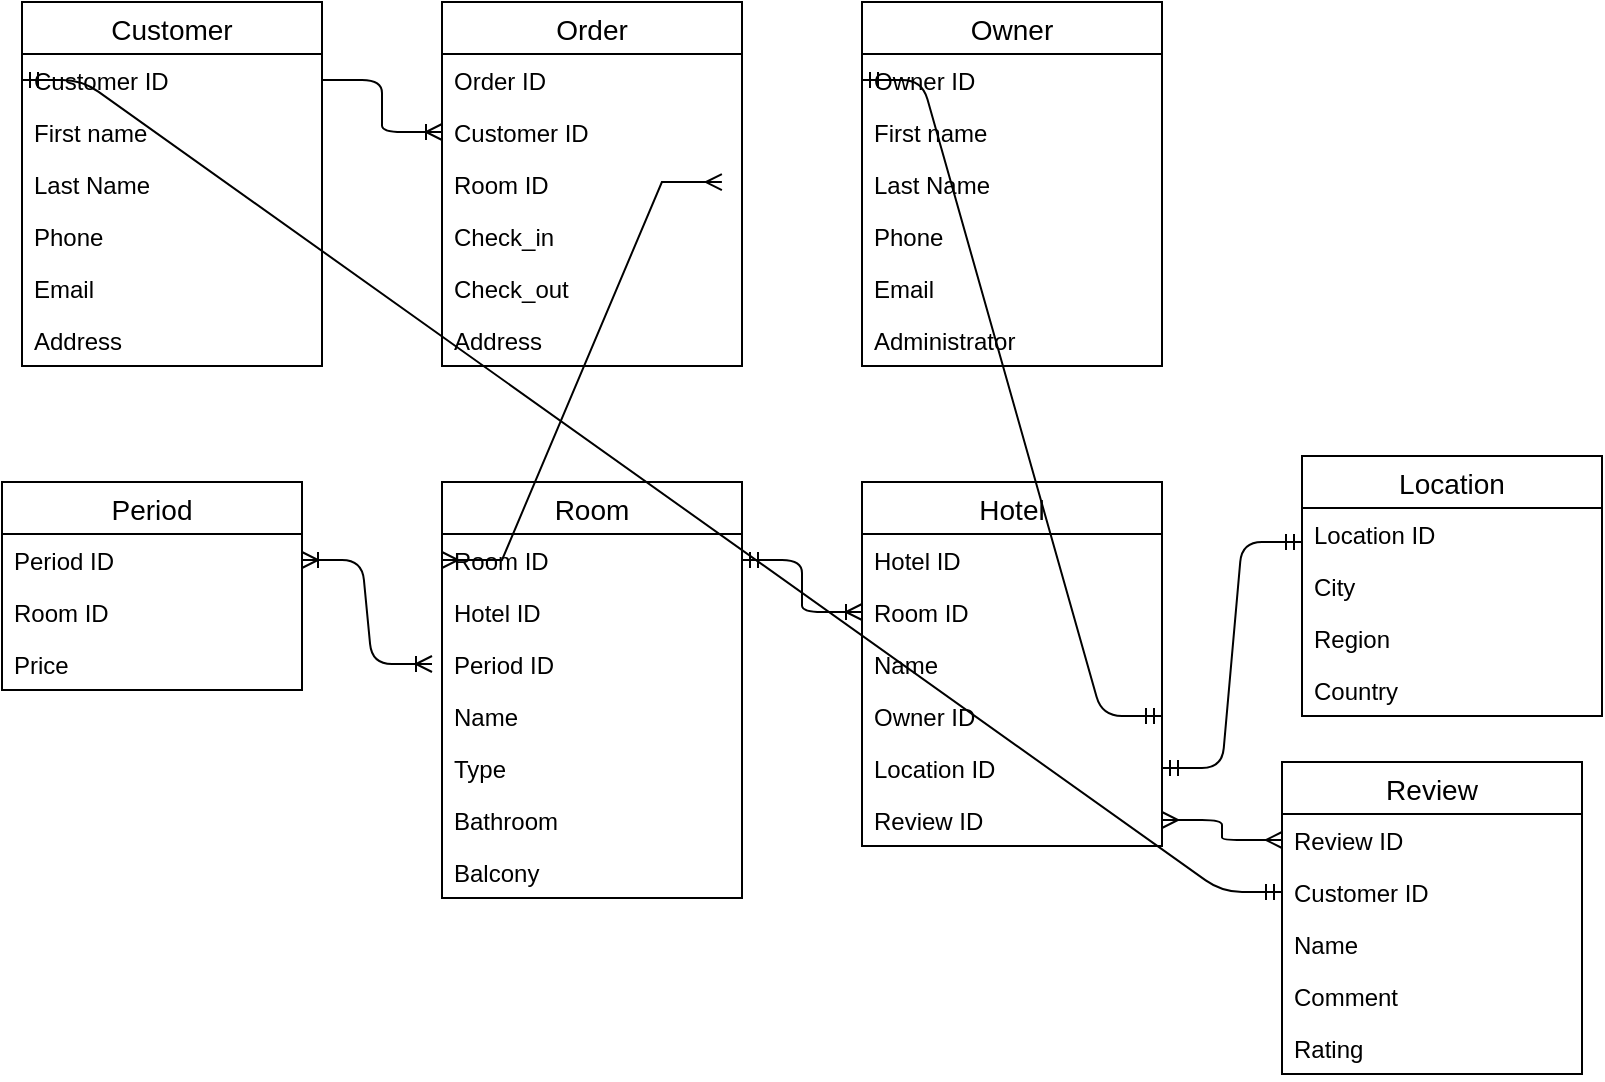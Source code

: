 <mxfile version="13.0.2" type="github"><diagram id="Ahn07NvLlmPPDJJ_lQhF" name="Page-1"><mxGraphModel dx="1982" dy="744" grid="1" gridSize="10" guides="1" tooltips="1" connect="1" arrows="1" fold="1" page="1" pageScale="1" pageWidth="850" pageHeight="1100" math="0" shadow="0"><root><mxCell id="0"/><mxCell id="1" parent="0"/><mxCell id="m3UId5Jti4SSZyJ6FWZX-9" value="Order" style="swimlane;fontStyle=0;childLayout=stackLayout;horizontal=1;startSize=26;horizontalStack=0;resizeParent=1;resizeParentMax=0;resizeLast=0;collapsible=1;marginBottom=0;align=center;fontSize=14;" vertex="1" parent="1"><mxGeometry x="240" y="80" width="150" height="182" as="geometry"/></mxCell><mxCell id="m3UId5Jti4SSZyJ6FWZX-11" value="Order ID" style="text;strokeColor=none;fillColor=none;spacingLeft=4;spacingRight=4;overflow=hidden;rotatable=0;points=[[0,0.5],[1,0.5]];portConstraint=eastwest;fontSize=12;" vertex="1" parent="m3UId5Jti4SSZyJ6FWZX-9"><mxGeometry y="26" width="150" height="26" as="geometry"/></mxCell><mxCell id="m3UId5Jti4SSZyJ6FWZX-10" value="Customer ID" style="text;strokeColor=none;fillColor=none;spacingLeft=4;spacingRight=4;overflow=hidden;rotatable=0;points=[[0,0.5],[1,0.5]];portConstraint=eastwest;fontSize=12;" vertex="1" parent="m3UId5Jti4SSZyJ6FWZX-9"><mxGeometry y="52" width="150" height="26" as="geometry"/></mxCell><mxCell id="m3UId5Jti4SSZyJ6FWZX-12" value="Room ID" style="text;strokeColor=none;fillColor=none;spacingLeft=4;spacingRight=4;overflow=hidden;rotatable=0;points=[[0,0.5],[1,0.5]];portConstraint=eastwest;fontSize=12;" vertex="1" parent="m3UId5Jti4SSZyJ6FWZX-9"><mxGeometry y="78" width="150" height="26" as="geometry"/></mxCell><mxCell id="m3UId5Jti4SSZyJ6FWZX-13" value="Check_in" style="text;strokeColor=none;fillColor=none;spacingLeft=4;spacingRight=4;overflow=hidden;rotatable=0;points=[[0,0.5],[1,0.5]];portConstraint=eastwest;fontSize=12;" vertex="1" parent="m3UId5Jti4SSZyJ6FWZX-9"><mxGeometry y="104" width="150" height="26" as="geometry"/></mxCell><mxCell id="m3UId5Jti4SSZyJ6FWZX-14" value="Check_out" style="text;strokeColor=none;fillColor=none;spacingLeft=4;spacingRight=4;overflow=hidden;rotatable=0;points=[[0,0.5],[1,0.5]];portConstraint=eastwest;fontSize=12;" vertex="1" parent="m3UId5Jti4SSZyJ6FWZX-9"><mxGeometry y="130" width="150" height="26" as="geometry"/></mxCell><mxCell id="m3UId5Jti4SSZyJ6FWZX-15" value="Address" style="text;strokeColor=none;fillColor=none;spacingLeft=4;spacingRight=4;overflow=hidden;rotatable=0;points=[[0,0.5],[1,0.5]];portConstraint=eastwest;fontSize=12;" vertex="1" parent="m3UId5Jti4SSZyJ6FWZX-9"><mxGeometry y="156" width="150" height="26" as="geometry"/></mxCell><mxCell id="m3UId5Jti4SSZyJ6FWZX-16" value="Room" style="swimlane;fontStyle=0;childLayout=stackLayout;horizontal=1;startSize=26;horizontalStack=0;resizeParent=1;resizeParentMax=0;resizeLast=0;collapsible=1;marginBottom=0;align=center;fontSize=14;" vertex="1" parent="1"><mxGeometry x="240" y="320" width="150" height="208" as="geometry"/></mxCell><mxCell id="m3UId5Jti4SSZyJ6FWZX-19" value="Room ID" style="text;strokeColor=none;fillColor=none;spacingLeft=4;spacingRight=4;overflow=hidden;rotatable=0;points=[[0,0.5],[1,0.5]];portConstraint=eastwest;fontSize=12;" vertex="1" parent="m3UId5Jti4SSZyJ6FWZX-16"><mxGeometry y="26" width="150" height="26" as="geometry"/></mxCell><mxCell id="m3UId5Jti4SSZyJ6FWZX-17" value="Hotel ID" style="text;strokeColor=none;fillColor=none;spacingLeft=4;spacingRight=4;overflow=hidden;rotatable=0;points=[[0,0.5],[1,0.5]];portConstraint=eastwest;fontSize=12;" vertex="1" parent="m3UId5Jti4SSZyJ6FWZX-16"><mxGeometry y="52" width="150" height="26" as="geometry"/></mxCell><mxCell id="m3UId5Jti4SSZyJ6FWZX-67" value="Period ID" style="text;strokeColor=none;fillColor=none;spacingLeft=4;spacingRight=4;overflow=hidden;rotatable=0;points=[[0,0.5],[1,0.5]];portConstraint=eastwest;fontSize=12;" vertex="1" parent="m3UId5Jti4SSZyJ6FWZX-16"><mxGeometry y="78" width="150" height="26" as="geometry"/></mxCell><mxCell id="m3UId5Jti4SSZyJ6FWZX-18" value="Name" style="text;strokeColor=none;fillColor=none;spacingLeft=4;spacingRight=4;overflow=hidden;rotatable=0;points=[[0,0.5],[1,0.5]];portConstraint=eastwest;fontSize=12;" vertex="1" parent="m3UId5Jti4SSZyJ6FWZX-16"><mxGeometry y="104" width="150" height="26" as="geometry"/></mxCell><mxCell id="m3UId5Jti4SSZyJ6FWZX-20" value="Type" style="text;strokeColor=none;fillColor=none;spacingLeft=4;spacingRight=4;overflow=hidden;rotatable=0;points=[[0,0.5],[1,0.5]];portConstraint=eastwest;fontSize=12;" vertex="1" parent="m3UId5Jti4SSZyJ6FWZX-16"><mxGeometry y="130" width="150" height="26" as="geometry"/></mxCell><mxCell id="m3UId5Jti4SSZyJ6FWZX-21" value="Bathroom" style="text;strokeColor=none;fillColor=none;spacingLeft=4;spacingRight=4;overflow=hidden;rotatable=0;points=[[0,0.5],[1,0.5]];portConstraint=eastwest;fontSize=12;" vertex="1" parent="m3UId5Jti4SSZyJ6FWZX-16"><mxGeometry y="156" width="150" height="26" as="geometry"/></mxCell><mxCell id="m3UId5Jti4SSZyJ6FWZX-22" value="Balcony" style="text;strokeColor=none;fillColor=none;spacingLeft=4;spacingRight=4;overflow=hidden;rotatable=0;points=[[0,0.5],[1,0.5]];portConstraint=eastwest;fontSize=12;" vertex="1" parent="m3UId5Jti4SSZyJ6FWZX-16"><mxGeometry y="182" width="150" height="26" as="geometry"/></mxCell><mxCell id="m3UId5Jti4SSZyJ6FWZX-30" value="Hotel" style="swimlane;fontStyle=0;childLayout=stackLayout;horizontal=1;startSize=26;horizontalStack=0;resizeParent=1;resizeParentMax=0;resizeLast=0;collapsible=1;marginBottom=0;align=center;fontSize=14;" vertex="1" parent="1"><mxGeometry x="450" y="320" width="150" height="182" as="geometry"/></mxCell><mxCell id="m3UId5Jti4SSZyJ6FWZX-31" value="Hotel ID" style="text;strokeColor=none;fillColor=none;spacingLeft=4;spacingRight=4;overflow=hidden;rotatable=0;points=[[0,0.5],[1,0.5]];portConstraint=eastwest;fontSize=12;" vertex="1" parent="m3UId5Jti4SSZyJ6FWZX-30"><mxGeometry y="26" width="150" height="26" as="geometry"/></mxCell><mxCell id="m3UId5Jti4SSZyJ6FWZX-32" value="Room ID" style="text;strokeColor=none;fillColor=none;spacingLeft=4;spacingRight=4;overflow=hidden;rotatable=0;points=[[0,0.5],[1,0.5]];portConstraint=eastwest;fontSize=12;" vertex="1" parent="m3UId5Jti4SSZyJ6FWZX-30"><mxGeometry y="52" width="150" height="26" as="geometry"/></mxCell><mxCell id="m3UId5Jti4SSZyJ6FWZX-33" value="Name" style="text;strokeColor=none;fillColor=none;spacingLeft=4;spacingRight=4;overflow=hidden;rotatable=0;points=[[0,0.5],[1,0.5]];portConstraint=eastwest;fontSize=12;" vertex="1" parent="m3UId5Jti4SSZyJ6FWZX-30"><mxGeometry y="78" width="150" height="26" as="geometry"/></mxCell><mxCell id="m3UId5Jti4SSZyJ6FWZX-35" value="Owner ID" style="text;strokeColor=none;fillColor=none;spacingLeft=4;spacingRight=4;overflow=hidden;rotatable=0;points=[[0,0.5],[1,0.5]];portConstraint=eastwest;fontSize=12;" vertex="1" parent="m3UId5Jti4SSZyJ6FWZX-30"><mxGeometry y="104" width="150" height="26" as="geometry"/></mxCell><mxCell id="m3UId5Jti4SSZyJ6FWZX-41" value="Location ID" style="text;strokeColor=none;fillColor=none;spacingLeft=4;spacingRight=4;overflow=hidden;rotatable=0;points=[[0,0.5],[1,0.5]];portConstraint=eastwest;fontSize=12;" vertex="1" parent="m3UId5Jti4SSZyJ6FWZX-30"><mxGeometry y="130" width="150" height="26" as="geometry"/></mxCell><mxCell id="m3UId5Jti4SSZyJ6FWZX-40" value="Review ID" style="text;strokeColor=none;fillColor=none;spacingLeft=4;spacingRight=4;overflow=hidden;rotatable=0;points=[[0,0.5],[1,0.5]];portConstraint=eastwest;fontSize=12;" vertex="1" parent="m3UId5Jti4SSZyJ6FWZX-30"><mxGeometry y="156" width="150" height="26" as="geometry"/></mxCell><mxCell id="m3UId5Jti4SSZyJ6FWZX-50" value="Owner" style="swimlane;fontStyle=0;childLayout=stackLayout;horizontal=1;startSize=26;horizontalStack=0;resizeParent=1;resizeParentMax=0;resizeLast=0;collapsible=1;marginBottom=0;align=center;fontSize=14;" vertex="1" parent="1"><mxGeometry x="450" y="80" width="150" height="182" as="geometry"/></mxCell><mxCell id="m3UId5Jti4SSZyJ6FWZX-51" value="Owner ID" style="text;strokeColor=none;fillColor=none;spacingLeft=4;spacingRight=4;overflow=hidden;rotatable=0;points=[[0,0.5],[1,0.5]];portConstraint=eastwest;fontSize=12;" vertex="1" parent="m3UId5Jti4SSZyJ6FWZX-50"><mxGeometry y="26" width="150" height="26" as="geometry"/></mxCell><mxCell id="m3UId5Jti4SSZyJ6FWZX-52" value="First name" style="text;strokeColor=none;fillColor=none;spacingLeft=4;spacingRight=4;overflow=hidden;rotatable=0;points=[[0,0.5],[1,0.5]];portConstraint=eastwest;fontSize=12;" vertex="1" parent="m3UId5Jti4SSZyJ6FWZX-50"><mxGeometry y="52" width="150" height="26" as="geometry"/></mxCell><mxCell id="m3UId5Jti4SSZyJ6FWZX-53" value="Last Name" style="text;strokeColor=none;fillColor=none;spacingLeft=4;spacingRight=4;overflow=hidden;rotatable=0;points=[[0,0.5],[1,0.5]];portConstraint=eastwest;fontSize=12;" vertex="1" parent="m3UId5Jti4SSZyJ6FWZX-50"><mxGeometry y="78" width="150" height="26" as="geometry"/></mxCell><mxCell id="m3UId5Jti4SSZyJ6FWZX-54" value="Phone" style="text;strokeColor=none;fillColor=none;spacingLeft=4;spacingRight=4;overflow=hidden;rotatable=0;points=[[0,0.5],[1,0.5]];portConstraint=eastwest;fontSize=12;" vertex="1" parent="m3UId5Jti4SSZyJ6FWZX-50"><mxGeometry y="104" width="150" height="26" as="geometry"/></mxCell><mxCell id="m3UId5Jti4SSZyJ6FWZX-55" value="Email" style="text;strokeColor=none;fillColor=none;spacingLeft=4;spacingRight=4;overflow=hidden;rotatable=0;points=[[0,0.5],[1,0.5]];portConstraint=eastwest;fontSize=12;" vertex="1" parent="m3UId5Jti4SSZyJ6FWZX-50"><mxGeometry y="130" width="150" height="26" as="geometry"/></mxCell><mxCell id="m3UId5Jti4SSZyJ6FWZX-56" value="Administrator" style="text;strokeColor=none;fillColor=none;spacingLeft=4;spacingRight=4;overflow=hidden;rotatable=0;points=[[0,0.5],[1,0.5]];portConstraint=eastwest;fontSize=12;" vertex="1" parent="m3UId5Jti4SSZyJ6FWZX-50"><mxGeometry y="156" width="150" height="26" as="geometry"/></mxCell><mxCell id="m3UId5Jti4SSZyJ6FWZX-80" value="" style="edgeStyle=entityRelationEdgeStyle;fontSize=12;html=1;endArrow=ERoneToMany;entryX=0;entryY=0.5;entryDx=0;entryDy=0;" edge="1" parent="1" source="m3UId5Jti4SSZyJ6FWZX-3" target="m3UId5Jti4SSZyJ6FWZX-10"><mxGeometry width="100" height="100" relative="1" as="geometry"><mxPoint x="130" y="180" as="sourcePoint"/><mxPoint x="230" y="80" as="targetPoint"/></mxGeometry></mxCell><mxCell id="m3UId5Jti4SSZyJ6FWZX-81" value="" style="edgeStyle=entityRelationEdgeStyle;fontSize=12;html=1;endArrow=ERmandOne;startArrow=ERmandOne;exitX=1;exitY=0.5;exitDx=0;exitDy=0;entryX=0;entryY=0.5;entryDx=0;entryDy=0;" edge="1" parent="1" source="m3UId5Jti4SSZyJ6FWZX-35" target="m3UId5Jti4SSZyJ6FWZX-51"><mxGeometry width="100" height="100" relative="1" as="geometry"><mxPoint x="310" y="470" as="sourcePoint"/><mxPoint x="660" y="119" as="targetPoint"/></mxGeometry></mxCell><mxCell id="m3UId5Jti4SSZyJ6FWZX-82" value="" style="edgeStyle=entityRelationEdgeStyle;fontSize=12;html=1;endArrow=ERmandOne;startArrow=ERmandOne;exitX=1;exitY=0.5;exitDx=0;exitDy=0;" edge="1" parent="1" source="m3UId5Jti4SSZyJ6FWZX-41"><mxGeometry width="100" height="100" relative="1" as="geometry"><mxPoint x="310" y="470" as="sourcePoint"/><mxPoint x="670" y="350" as="targetPoint"/></mxGeometry></mxCell><mxCell id="m3UId5Jti4SSZyJ6FWZX-83" value="" style="edgeStyle=entityRelationEdgeStyle;fontSize=12;html=1;endArrow=ERoneToMany;startArrow=ERmandOne;exitX=1;exitY=0.5;exitDx=0;exitDy=0;entryX=0;entryY=0.5;entryDx=0;entryDy=0;" edge="1" parent="1" source="m3UId5Jti4SSZyJ6FWZX-19" target="m3UId5Jti4SSZyJ6FWZX-32"><mxGeometry width="100" height="100" relative="1" as="geometry"><mxPoint x="310" y="470" as="sourcePoint"/><mxPoint x="410" y="370" as="targetPoint"/></mxGeometry></mxCell><mxCell id="m3UId5Jti4SSZyJ6FWZX-84" value="" style="edgeStyle=entityRelationEdgeStyle;fontSize=12;html=1;endArrow=ERoneToMany;startArrow=ERoneToMany;exitX=1;exitY=0.5;exitDx=0;exitDy=0;" edge="1" parent="1" source="m3UId5Jti4SSZyJ6FWZX-58"><mxGeometry width="100" height="100" relative="1" as="geometry"><mxPoint x="120" y="460" as="sourcePoint"/><mxPoint x="235" y="411" as="targetPoint"/></mxGeometry></mxCell><mxCell id="m3UId5Jti4SSZyJ6FWZX-87" value="" style="edgeStyle=entityRelationEdgeStyle;fontSize=12;html=1;endArrow=ERmany;startArrow=ERmany;exitX=1;exitY=0.5;exitDx=0;exitDy=0;entryX=0;entryY=0.5;entryDx=0;entryDy=0;" edge="1" parent="1" source="m3UId5Jti4SSZyJ6FWZX-40" target="m3UId5Jti4SSZyJ6FWZX-44"><mxGeometry width="100" height="100" relative="1" as="geometry"><mxPoint x="580" y="600" as="sourcePoint"/><mxPoint x="680" y="500" as="targetPoint"/></mxGeometry></mxCell><mxCell id="m3UId5Jti4SSZyJ6FWZX-88" value="" style="edgeStyle=entityRelationEdgeStyle;fontSize=12;html=1;endArrow=ERmany;startArrow=ERmany;entryX=0;entryY=0.5;entryDx=0;entryDy=0;rounded=0;exitX=0.933;exitY=0.462;exitDx=0;exitDy=0;exitPerimeter=0;" edge="1" parent="1" source="m3UId5Jti4SSZyJ6FWZX-12" target="m3UId5Jti4SSZyJ6FWZX-19"><mxGeometry width="100" height="100" relative="1" as="geometry"><mxPoint x="200" y="140" as="sourcePoint"/><mxPoint x="410" y="370" as="targetPoint"/></mxGeometry></mxCell><mxCell id="m3UId5Jti4SSZyJ6FWZX-1" value="Customer" style="swimlane;fontStyle=0;childLayout=stackLayout;horizontal=1;startSize=26;horizontalStack=0;resizeParent=1;resizeParentMax=0;resizeLast=0;collapsible=1;marginBottom=0;align=center;fontSize=14;" vertex="1" parent="1"><mxGeometry x="30" y="80" width="150" height="182" as="geometry"/></mxCell><mxCell id="m3UId5Jti4SSZyJ6FWZX-3" value="Customer ID" style="text;strokeColor=none;fillColor=none;spacingLeft=4;spacingRight=4;overflow=hidden;rotatable=0;points=[[0,0.5],[1,0.5]];portConstraint=eastwest;fontSize=12;" vertex="1" parent="m3UId5Jti4SSZyJ6FWZX-1"><mxGeometry y="26" width="150" height="26" as="geometry"/></mxCell><mxCell id="m3UId5Jti4SSZyJ6FWZX-2" value="First name" style="text;strokeColor=none;fillColor=none;spacingLeft=4;spacingRight=4;overflow=hidden;rotatable=0;points=[[0,0.5],[1,0.5]];portConstraint=eastwest;fontSize=12;" vertex="1" parent="m3UId5Jti4SSZyJ6FWZX-1"><mxGeometry y="52" width="150" height="26" as="geometry"/></mxCell><mxCell id="m3UId5Jti4SSZyJ6FWZX-4" value="Last Name" style="text;strokeColor=none;fillColor=none;spacingLeft=4;spacingRight=4;overflow=hidden;rotatable=0;points=[[0,0.5],[1,0.5]];portConstraint=eastwest;fontSize=12;" vertex="1" parent="m3UId5Jti4SSZyJ6FWZX-1"><mxGeometry y="78" width="150" height="26" as="geometry"/></mxCell><mxCell id="m3UId5Jti4SSZyJ6FWZX-5" value="Phone" style="text;strokeColor=none;fillColor=none;spacingLeft=4;spacingRight=4;overflow=hidden;rotatable=0;points=[[0,0.5],[1,0.5]];portConstraint=eastwest;fontSize=12;" vertex="1" parent="m3UId5Jti4SSZyJ6FWZX-1"><mxGeometry y="104" width="150" height="26" as="geometry"/></mxCell><mxCell id="m3UId5Jti4SSZyJ6FWZX-6" value="Email" style="text;strokeColor=none;fillColor=none;spacingLeft=4;spacingRight=4;overflow=hidden;rotatable=0;points=[[0,0.5],[1,0.5]];portConstraint=eastwest;fontSize=12;" vertex="1" parent="m3UId5Jti4SSZyJ6FWZX-1"><mxGeometry y="130" width="150" height="26" as="geometry"/></mxCell><mxCell id="m3UId5Jti4SSZyJ6FWZX-8" value="Address" style="text;strokeColor=none;fillColor=none;spacingLeft=4;spacingRight=4;overflow=hidden;rotatable=0;points=[[0,0.5],[1,0.5]];portConstraint=eastwest;fontSize=12;" vertex="1" parent="m3UId5Jti4SSZyJ6FWZX-1"><mxGeometry y="156" width="150" height="26" as="geometry"/></mxCell><mxCell id="m3UId5Jti4SSZyJ6FWZX-57" value="Period" style="swimlane;fontStyle=0;childLayout=stackLayout;horizontal=1;startSize=26;horizontalStack=0;resizeParent=1;resizeParentMax=0;resizeLast=0;collapsible=1;marginBottom=0;align=center;fontSize=14;" vertex="1" parent="1"><mxGeometry x="20" y="320" width="150" height="104" as="geometry"/></mxCell><mxCell id="m3UId5Jti4SSZyJ6FWZX-58" value="Period ID" style="text;strokeColor=none;fillColor=none;spacingLeft=4;spacingRight=4;overflow=hidden;rotatable=0;points=[[0,0.5],[1,0.5]];portConstraint=eastwest;fontSize=12;" vertex="1" parent="m3UId5Jti4SSZyJ6FWZX-57"><mxGeometry y="26" width="150" height="26" as="geometry"/></mxCell><mxCell id="m3UId5Jti4SSZyJ6FWZX-74" value="Room ID" style="text;strokeColor=none;fillColor=none;spacingLeft=4;spacingRight=4;overflow=hidden;rotatable=0;points=[[0,0.5],[1,0.5]];portConstraint=eastwest;fontSize=12;" vertex="1" parent="m3UId5Jti4SSZyJ6FWZX-57"><mxGeometry y="52" width="150" height="26" as="geometry"/></mxCell><mxCell id="m3UId5Jti4SSZyJ6FWZX-59" value="Price" style="text;strokeColor=none;fillColor=none;spacingLeft=4;spacingRight=4;overflow=hidden;rotatable=0;points=[[0,0.5],[1,0.5]];portConstraint=eastwest;fontSize=12;" vertex="1" parent="m3UId5Jti4SSZyJ6FWZX-57"><mxGeometry y="78" width="150" height="26" as="geometry"/></mxCell><mxCell id="m3UId5Jti4SSZyJ6FWZX-68" value="Location" style="swimlane;fontStyle=0;childLayout=stackLayout;horizontal=1;startSize=26;horizontalStack=0;resizeParent=1;resizeParentMax=0;resizeLast=0;collapsible=1;marginBottom=0;align=center;fontSize=14;" vertex="1" parent="1"><mxGeometry x="670" y="307" width="150" height="130" as="geometry"/></mxCell><mxCell id="m3UId5Jti4SSZyJ6FWZX-69" value="Location ID" style="text;strokeColor=none;fillColor=none;spacingLeft=4;spacingRight=4;overflow=hidden;rotatable=0;points=[[0,0.5],[1,0.5]];portConstraint=eastwest;fontSize=12;" vertex="1" parent="m3UId5Jti4SSZyJ6FWZX-68"><mxGeometry y="26" width="150" height="26" as="geometry"/></mxCell><mxCell id="m3UId5Jti4SSZyJ6FWZX-70" value="City" style="text;strokeColor=none;fillColor=none;spacingLeft=4;spacingRight=4;overflow=hidden;rotatable=0;points=[[0,0.5],[1,0.5]];portConstraint=eastwest;fontSize=12;" vertex="1" parent="m3UId5Jti4SSZyJ6FWZX-68"><mxGeometry y="52" width="150" height="26" as="geometry"/></mxCell><mxCell id="m3UId5Jti4SSZyJ6FWZX-71" value="Region" style="text;strokeColor=none;fillColor=none;spacingLeft=4;spacingRight=4;overflow=hidden;rotatable=0;points=[[0,0.5],[1,0.5]];portConstraint=eastwest;fontSize=12;" vertex="1" parent="m3UId5Jti4SSZyJ6FWZX-68"><mxGeometry y="78" width="150" height="26" as="geometry"/></mxCell><mxCell id="m3UId5Jti4SSZyJ6FWZX-72" value="Country" style="text;strokeColor=none;fillColor=none;spacingLeft=4;spacingRight=4;overflow=hidden;rotatable=0;points=[[0,0.5],[1,0.5]];portConstraint=eastwest;fontSize=12;" vertex="1" parent="m3UId5Jti4SSZyJ6FWZX-68"><mxGeometry y="104" width="150" height="26" as="geometry"/></mxCell><mxCell id="m3UId5Jti4SSZyJ6FWZX-42" value="Review" style="swimlane;fontStyle=0;childLayout=stackLayout;horizontal=1;startSize=26;horizontalStack=0;resizeParent=1;resizeParentMax=0;resizeLast=0;collapsible=1;marginBottom=0;align=center;fontSize=14;" vertex="1" parent="1"><mxGeometry x="660" y="460" width="150" height="156" as="geometry"/></mxCell><mxCell id="m3UId5Jti4SSZyJ6FWZX-44" value="Review ID" style="text;strokeColor=none;fillColor=none;spacingLeft=4;spacingRight=4;overflow=hidden;rotatable=0;points=[[0,0.5],[1,0.5]];portConstraint=eastwest;fontSize=12;" vertex="1" parent="m3UId5Jti4SSZyJ6FWZX-42"><mxGeometry y="26" width="150" height="26" as="geometry"/></mxCell><mxCell id="m3UId5Jti4SSZyJ6FWZX-43" value="Customer ID" style="text;strokeColor=none;fillColor=none;spacingLeft=4;spacingRight=4;overflow=hidden;rotatable=0;points=[[0,0.5],[1,0.5]];portConstraint=eastwest;fontSize=12;" vertex="1" parent="m3UId5Jti4SSZyJ6FWZX-42"><mxGeometry y="52" width="150" height="26" as="geometry"/></mxCell><mxCell id="m3UId5Jti4SSZyJ6FWZX-45" value="Name" style="text;strokeColor=none;fillColor=none;spacingLeft=4;spacingRight=4;overflow=hidden;rotatable=0;points=[[0,0.5],[1,0.5]];portConstraint=eastwest;fontSize=12;" vertex="1" parent="m3UId5Jti4SSZyJ6FWZX-42"><mxGeometry y="78" width="150" height="26" as="geometry"/></mxCell><mxCell id="m3UId5Jti4SSZyJ6FWZX-46" value="Comment" style="text;strokeColor=none;fillColor=none;spacingLeft=4;spacingRight=4;overflow=hidden;rotatable=0;points=[[0,0.5],[1,0.5]];portConstraint=eastwest;fontSize=12;" vertex="1" parent="m3UId5Jti4SSZyJ6FWZX-42"><mxGeometry y="104" width="150" height="26" as="geometry"/></mxCell><mxCell id="m3UId5Jti4SSZyJ6FWZX-47" value="Rating" style="text;strokeColor=none;fillColor=none;spacingLeft=4;spacingRight=4;overflow=hidden;rotatable=0;points=[[0,0.5],[1,0.5]];portConstraint=eastwest;fontSize=12;" vertex="1" parent="m3UId5Jti4SSZyJ6FWZX-42"><mxGeometry y="130" width="150" height="26" as="geometry"/></mxCell><mxCell id="m3UId5Jti4SSZyJ6FWZX-89" value="" style="edgeStyle=entityRelationEdgeStyle;fontSize=12;html=1;endArrow=ERmandOne;startArrow=ERmandOne;entryX=0;entryY=0.5;entryDx=0;entryDy=0;" edge="1" parent="1" source="m3UId5Jti4SSZyJ6FWZX-43" target="m3UId5Jti4SSZyJ6FWZX-3"><mxGeometry width="100" height="100" relative="1" as="geometry"><mxPoint x="90" y="20" as="sourcePoint"/><mxPoint x="-10" y="120" as="targetPoint"/></mxGeometry></mxCell></root></mxGraphModel></diagram></mxfile>